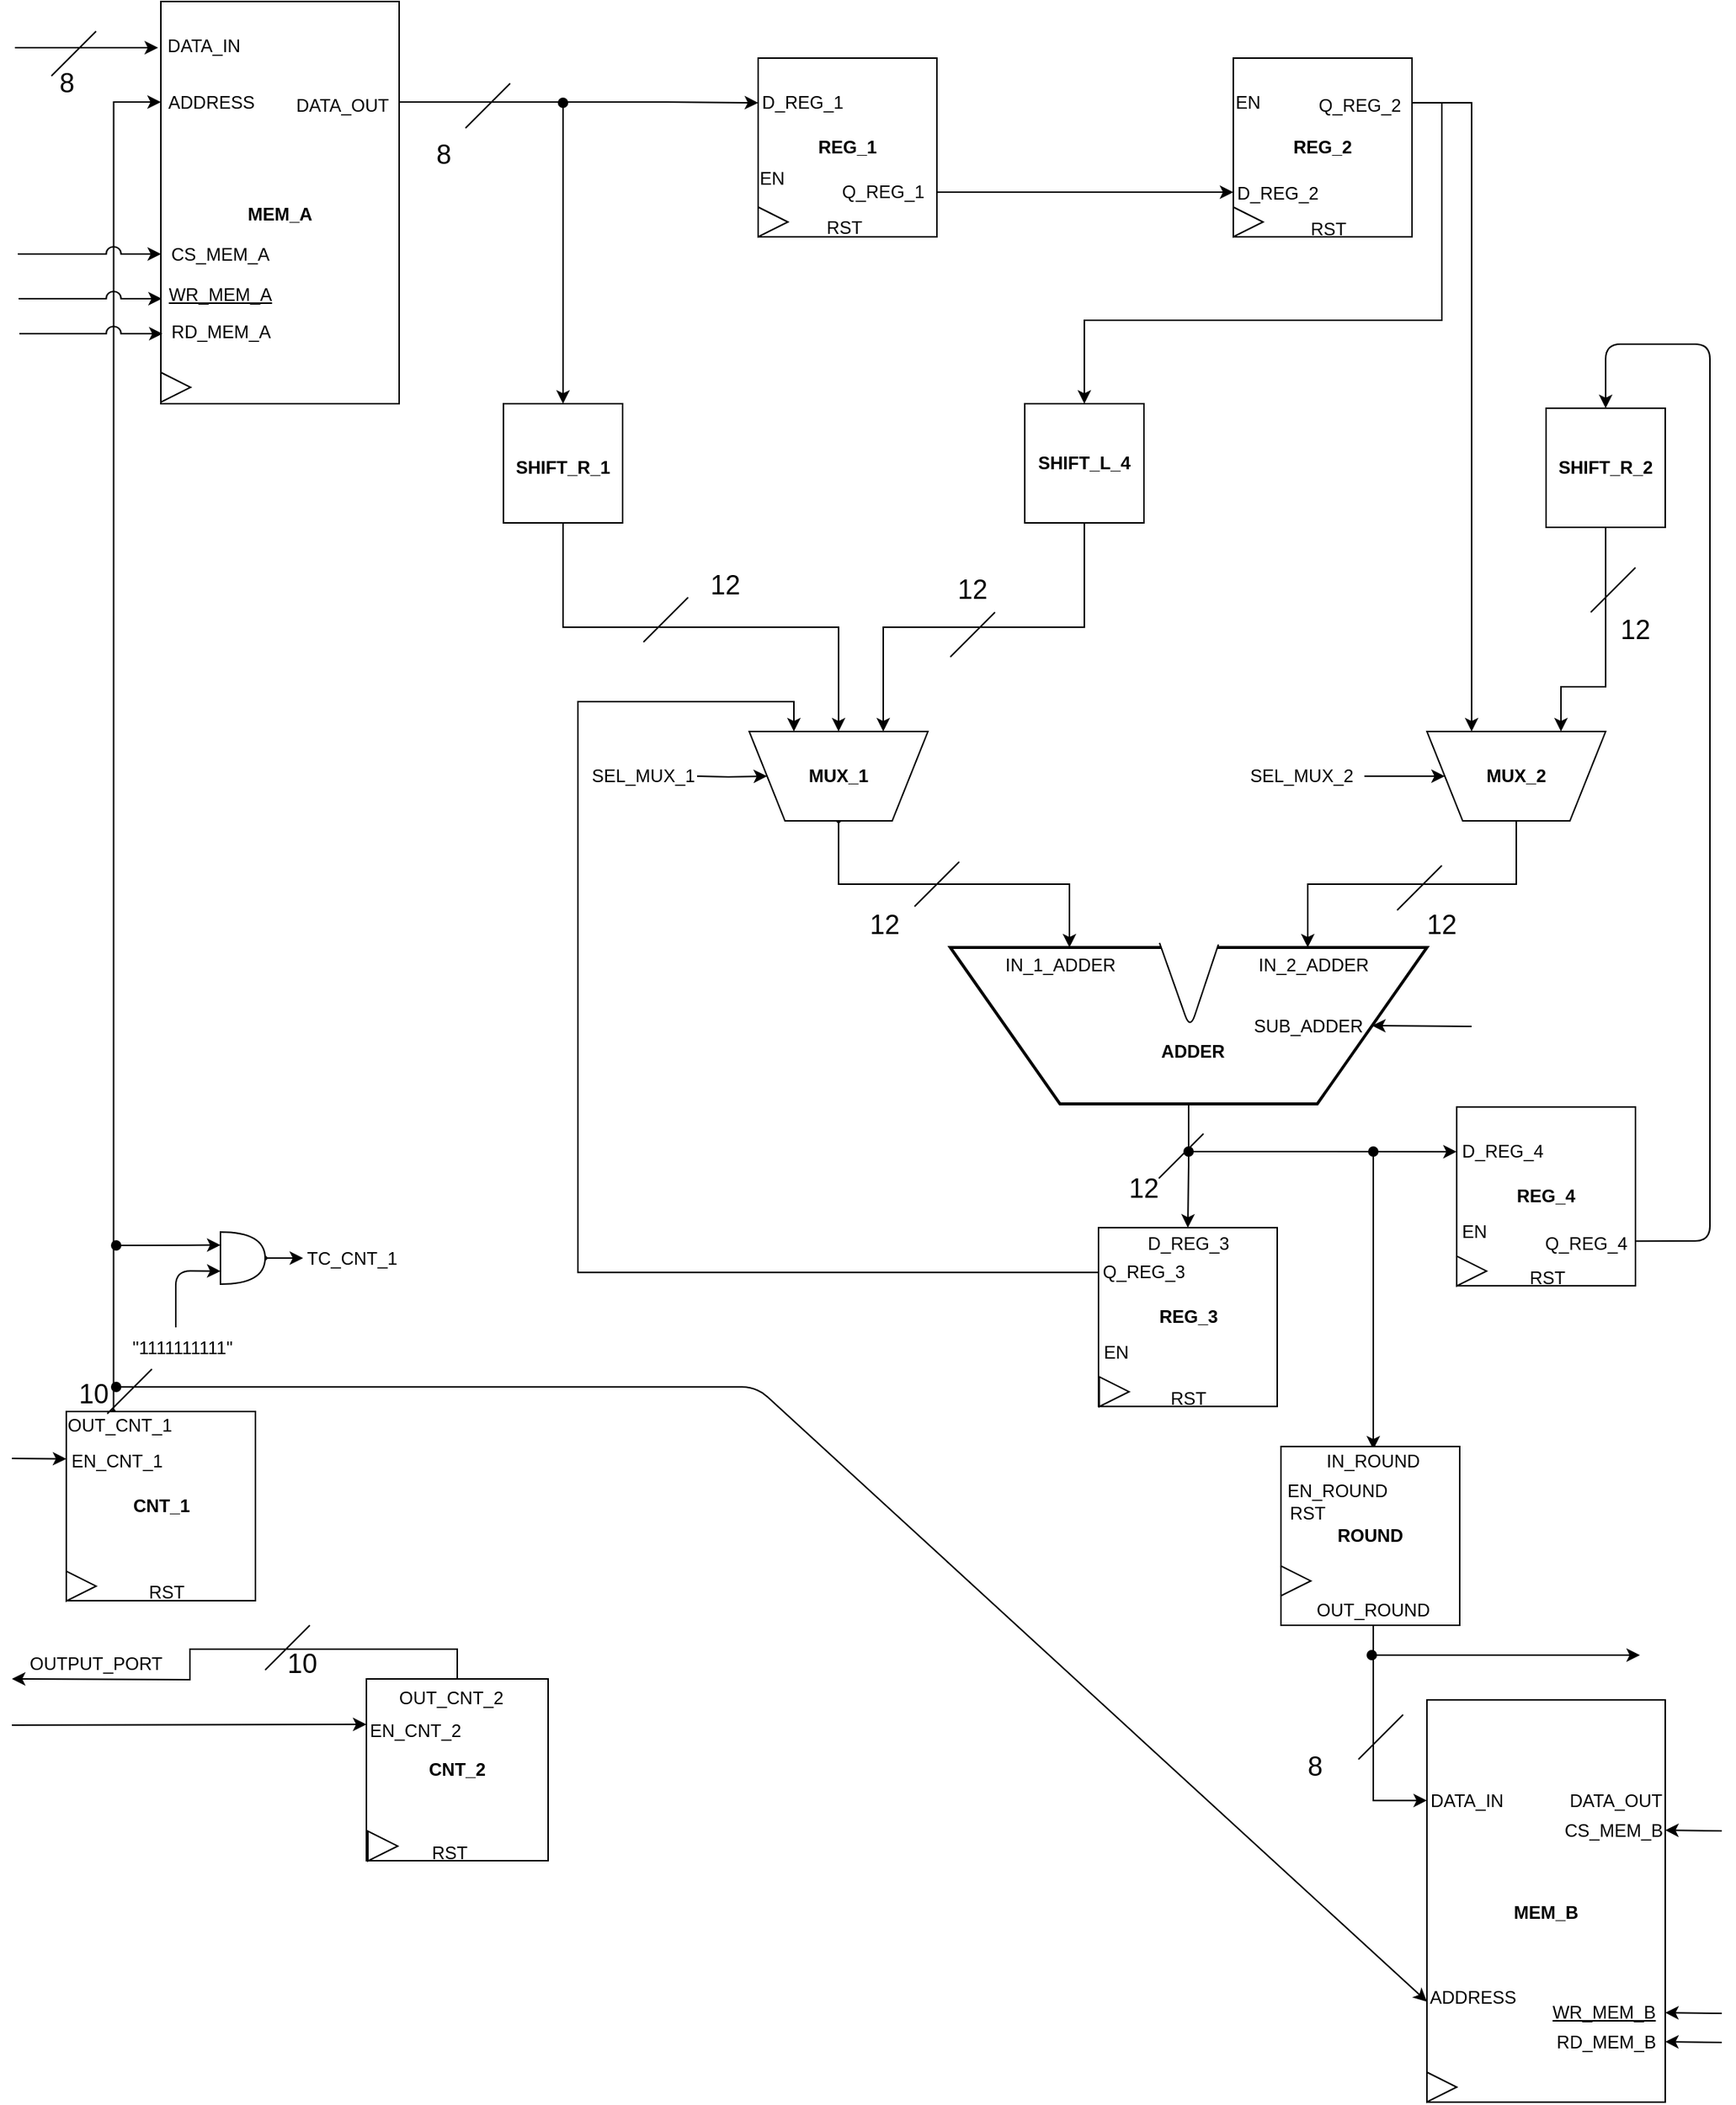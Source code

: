 <mxfile version="10.6.5" type="device"><diagram id="zmofKFTXcaP-koSaaH_2" name="Page-1"><mxGraphModel dx="1400" dy="802" grid="1" gridSize="10" guides="1" tooltips="1" connect="1" arrows="1" fold="1" page="1" pageScale="1" pageWidth="1169" pageHeight="827" math="0" shadow="0"><root><mxCell id="0"/><mxCell id="1" parent="0"/><mxCell id="V-4PgBDNpyKRyXy0ulgB-5" style="edgeStyle=orthogonalEdgeStyle;rounded=0;orthogonalLoop=1;jettySize=auto;html=1;exitX=0.5;exitY=1;exitDx=0;exitDy=0;entryX=0.5;entryY=0;entryDx=0;entryDy=0;" parent="1" source="Cmz5-py3-zcq8YhhBfew-87" target="Cmz5-py3-zcq8YhhBfew-98" edge="1"><mxGeometry relative="1" as="geometry"/></mxCell><mxCell id="Cmz5-py3-zcq8YhhBfew-87" value="" style="verticalLabelPosition=bottom;verticalAlign=top;html=1;strokeWidth=2;shape=trapezoid;perimeter=trapezoidPerimeter;whiteSpace=wrap;size=0.23;arcSize=10;flipV=1;" parent="1" vertex="1"><mxGeometry x="640" y="735" width="320" height="105" as="geometry"/></mxCell><mxCell id="Cmz5-py3-zcq8YhhBfew-36" style="edgeStyle=orthogonalEdgeStyle;rounded=0;orthogonalLoop=1;jettySize=auto;html=1;exitX=1;exitY=0.25;exitDx=0;exitDy=0;entryX=0;entryY=0.25;entryDx=0;entryDy=0;" parent="1" source="Cmz5-py3-zcq8YhhBfew-1" target="Cmz5-py3-zcq8YhhBfew-16" edge="1"><mxGeometry relative="1" as="geometry"><Array as="points"><mxPoint x="450" y="168"/><mxPoint x="450" y="168"/></Array></mxGeometry></mxCell><mxCell id="Cmz5-py3-zcq8YhhBfew-1" value="&lt;b&gt;&lt;br&gt;MEM_A&lt;/b&gt;" style="rounded=0;whiteSpace=wrap;html=1;" parent="1" vertex="1"><mxGeometry x="110" y="100" width="160" height="270" as="geometry"/></mxCell><mxCell id="Cmz5-py3-zcq8YhhBfew-2" value="DATA_IN" style="text;html=1;strokeColor=none;fillColor=none;align=center;verticalAlign=middle;whiteSpace=wrap;rounded=0;" parent="1" vertex="1"><mxGeometry x="119" y="120" width="40" height="20" as="geometry"/></mxCell><mxCell id="Cmz5-py3-zcq8YhhBfew-3" value="ADDRESS" style="text;html=1;strokeColor=none;fillColor=none;align=center;verticalAlign=middle;whiteSpace=wrap;rounded=0;" parent="1" vertex="1"><mxGeometry x="119" y="158" width="50" height="20" as="geometry"/></mxCell><mxCell id="Cmz5-py3-zcq8YhhBfew-4" value="CS_MEM_A" style="text;html=1;strokeColor=none;fillColor=none;align=center;verticalAlign=middle;whiteSpace=wrap;rounded=0;" parent="1" vertex="1"><mxGeometry x="120" y="260" width="60" height="20" as="geometry"/></mxCell><mxCell id="Cmz5-py3-zcq8YhhBfew-5" value="&lt;u&gt;WR_MEM_A&lt;/u&gt;" style="text;html=1;strokeColor=none;fillColor=none;align=center;verticalAlign=middle;whiteSpace=wrap;rounded=0;" parent="1" vertex="1"><mxGeometry x="120" y="287" width="60" height="20" as="geometry"/></mxCell><mxCell id="Cmz5-py3-zcq8YhhBfew-8" value="RD_MEM_A" style="text;html=1;strokeColor=none;fillColor=none;align=center;verticalAlign=middle;whiteSpace=wrap;rounded=0;" parent="1" vertex="1"><mxGeometry x="112.5" y="312" width="75" height="20" as="geometry"/></mxCell><mxCell id="Cmz5-py3-zcq8YhhBfew-12" value="DATA_OUT" style="text;html=1;strokeColor=none;fillColor=none;align=center;verticalAlign=middle;whiteSpace=wrap;rounded=0;" parent="1" vertex="1"><mxGeometry x="212" y="160" width="40" height="20" as="geometry"/></mxCell><mxCell id="Cmz5-py3-zcq8YhhBfew-15" value="" style="triangle;whiteSpace=wrap;html=1;" parent="1" vertex="1"><mxGeometry x="110" y="349" width="20" height="20" as="geometry"/></mxCell><mxCell id="Cmz5-py3-zcq8YhhBfew-40" style="edgeStyle=orthogonalEdgeStyle;rounded=0;orthogonalLoop=1;jettySize=auto;html=1;exitX=1;exitY=0.75;exitDx=0;exitDy=0;entryX=0;entryY=0.75;entryDx=0;entryDy=0;" parent="1" source="Cmz5-py3-zcq8YhhBfew-16" target="Cmz5-py3-zcq8YhhBfew-32" edge="1"><mxGeometry relative="1" as="geometry"/></mxCell><mxCell id="Cmz5-py3-zcq8YhhBfew-16" value="&lt;b&gt;REG_1&lt;/b&gt;" style="whiteSpace=wrap;html=1;aspect=fixed;" parent="1" vertex="1"><mxGeometry x="511" y="138" width="120" height="120" as="geometry"/></mxCell><mxCell id="Cmz5-py3-zcq8YhhBfew-41" style="edgeStyle=orthogonalEdgeStyle;rounded=0;orthogonalLoop=1;jettySize=auto;html=1;exitX=1;exitY=0.25;exitDx=0;exitDy=0;entryX=0.75;entryY=1;entryDx=0;entryDy=0;" parent="1" source="Cmz5-py3-zcq8YhhBfew-32" target="Cmz5-py3-zcq8YhhBfew-65" edge="1"><mxGeometry relative="1" as="geometry"><mxPoint x="1070" y="168" as="targetPoint"/><Array as="points"><mxPoint x="990" y="168"/></Array></mxGeometry></mxCell><mxCell id="kizvfoEchyTI1ItXObb1-2" style="edgeStyle=orthogonalEdgeStyle;rounded=0;orthogonalLoop=1;jettySize=auto;html=1;exitX=1;exitY=0.25;exitDx=0;exitDy=0;" parent="1" source="Cmz5-py3-zcq8YhhBfew-32" target="Cmz5-py3-zcq8YhhBfew-55" edge="1"><mxGeometry relative="1" as="geometry"/></mxCell><mxCell id="Cmz5-py3-zcq8YhhBfew-32" value="&lt;b&gt;REG_2&lt;/b&gt;" style="whiteSpace=wrap;html=1;aspect=fixed;" parent="1" vertex="1"><mxGeometry x="830" y="138" width="120" height="120" as="geometry"/></mxCell><mxCell id="Cmz5-py3-zcq8YhhBfew-33" value="D_REG_1" style="text;html=1;strokeColor=none;fillColor=none;align=center;verticalAlign=middle;whiteSpace=wrap;rounded=0;" parent="1" vertex="1"><mxGeometry x="521" y="158" width="40" height="20" as="geometry"/></mxCell><mxCell id="Cmz5-py3-zcq8YhhBfew-37" value="Q_REG_1" style="text;html=1;strokeColor=none;fillColor=none;align=center;verticalAlign=middle;whiteSpace=wrap;rounded=0;" parent="1" vertex="1"><mxGeometry x="575" y="218" width="40" height="20" as="geometry"/></mxCell><mxCell id="Cmz5-py3-zcq8YhhBfew-43" value="D_REG_2" style="text;html=1;strokeColor=none;fillColor=none;align=center;verticalAlign=middle;whiteSpace=wrap;rounded=0;" parent="1" vertex="1"><mxGeometry x="840" y="219" width="40" height="20" as="geometry"/></mxCell><mxCell id="Cmz5-py3-zcq8YhhBfew-44" value="Q_REG_2" style="text;html=1;strokeColor=none;fillColor=none;align=center;verticalAlign=middle;whiteSpace=wrap;rounded=0;" parent="1" vertex="1"><mxGeometry x="895" y="160" width="40" height="20" as="geometry"/></mxCell><mxCell id="Cmz5-py3-zcq8YhhBfew-48" value="" style="triangle;whiteSpace=wrap;html=1;" parent="1" vertex="1"><mxGeometry x="511" y="238" width="20" height="20" as="geometry"/></mxCell><mxCell id="Cmz5-py3-zcq8YhhBfew-49" value="" style="triangle;whiteSpace=wrap;html=1;" parent="1" vertex="1"><mxGeometry x="830" y="238" width="20" height="20" as="geometry"/></mxCell><mxCell id="Cmz5-py3-zcq8YhhBfew-50" value="" style="endArrow=classic;html=1;entryX=0.5;entryY=0;entryDx=0;entryDy=0;startArrow=circle;startFill=1;startSize=2;" parent="1" target="Cmz5-py3-zcq8YhhBfew-54" edge="1"><mxGeometry width="50" height="50" relative="1" as="geometry"><mxPoint x="380" y="164" as="sourcePoint"/><mxPoint x="380" y="364" as="targetPoint"/></mxGeometry></mxCell><mxCell id="Cmz5-py3-zcq8YhhBfew-59" style="edgeStyle=orthogonalEdgeStyle;rounded=0;orthogonalLoop=1;jettySize=auto;html=1;exitX=0.5;exitY=1;exitDx=0;exitDy=0;entryX=0.5;entryY=1;entryDx=0;entryDy=0;" parent="1" source="Cmz5-py3-zcq8YhhBfew-54" target="Cmz5-py3-zcq8YhhBfew-58" edge="1"><mxGeometry relative="1" as="geometry"/></mxCell><mxCell id="Cmz5-py3-zcq8YhhBfew-54" value="" style="whiteSpace=wrap;html=1;aspect=fixed;" parent="1" vertex="1"><mxGeometry x="340" y="370" width="80" height="80" as="geometry"/></mxCell><mxCell id="Cmz5-py3-zcq8YhhBfew-60" style="edgeStyle=orthogonalEdgeStyle;rounded=0;orthogonalLoop=1;jettySize=auto;html=1;exitX=0.5;exitY=1;exitDx=0;exitDy=0;entryX=0.25;entryY=1;entryDx=0;entryDy=0;" parent="1" source="Cmz5-py3-zcq8YhhBfew-55" target="Cmz5-py3-zcq8YhhBfew-58" edge="1"><mxGeometry relative="1" as="geometry"/></mxCell><mxCell id="Cmz5-py3-zcq8YhhBfew-55" value="" style="whiteSpace=wrap;html=1;aspect=fixed;" parent="1" vertex="1"><mxGeometry x="690" y="370" width="80" height="80" as="geometry"/></mxCell><mxCell id="Cmz5-py3-zcq8YhhBfew-56" value="&lt;b&gt;SHIFT_R_1&lt;/b&gt;" style="text;html=1;strokeColor=none;fillColor=none;align=center;verticalAlign=middle;whiteSpace=wrap;rounded=0;" parent="1" vertex="1"><mxGeometry x="360" y="403" width="40" height="20" as="geometry"/></mxCell><mxCell id="Cmz5-py3-zcq8YhhBfew-57" value="&lt;b&gt;SHIFT_L_4&lt;/b&gt;" style="text;html=1;strokeColor=none;fillColor=none;align=center;verticalAlign=middle;whiteSpace=wrap;rounded=0;" parent="1" vertex="1"><mxGeometry x="710" y="400" width="40" height="20" as="geometry"/></mxCell><mxCell id="Cmz5-py3-zcq8YhhBfew-138" style="edgeStyle=orthogonalEdgeStyle;rounded=0;jumpStyle=arc;jumpSize=11;orthogonalLoop=1;jettySize=auto;html=1;exitX=0.5;exitY=0;exitDx=0;exitDy=0;entryX=0.25;entryY=0;entryDx=0;entryDy=0;startArrow=oval;startFill=1;startSize=2;endSize=6;" parent="1" source="Cmz5-py3-zcq8YhhBfew-58" target="Cmz5-py3-zcq8YhhBfew-87" edge="1"><mxGeometry relative="1" as="geometry"/></mxCell><mxCell id="Cmz5-py3-zcq8YhhBfew-58" value="" style="shape=trapezoid;perimeter=trapezoidPerimeter;whiteSpace=wrap;html=1;rotation=180;" parent="1" vertex="1"><mxGeometry x="505" y="590" width="120" height="60" as="geometry"/></mxCell><mxCell id="Cmz5-py3-zcq8YhhBfew-61" value="&lt;b&gt;MUX_1&lt;/b&gt;" style="text;html=1;strokeColor=none;fillColor=none;align=center;verticalAlign=middle;whiteSpace=wrap;rounded=0;" parent="1" vertex="1"><mxGeometry x="545" y="610" width="40" height="20" as="geometry"/></mxCell><mxCell id="Cmz5-py3-zcq8YhhBfew-64" value="" style="edgeStyle=orthogonalEdgeStyle;rounded=0;orthogonalLoop=1;jettySize=auto;html=1;" parent="1" target="Cmz5-py3-zcq8YhhBfew-58" edge="1"><mxGeometry relative="1" as="geometry"><mxPoint x="470" y="620" as="sourcePoint"/></mxGeometry></mxCell><mxCell id="Cmz5-py3-zcq8YhhBfew-63" value="SEL_MUX_1" style="text;html=1;strokeColor=none;fillColor=none;align=center;verticalAlign=middle;whiteSpace=wrap;rounded=0;" parent="1" vertex="1"><mxGeometry x="404" y="610" width="60" height="20" as="geometry"/></mxCell><mxCell id="Cmz5-py3-zcq8YhhBfew-93" style="edgeStyle=orthogonalEdgeStyle;rounded=0;orthogonalLoop=1;jettySize=auto;html=1;exitX=0.5;exitY=0;exitDx=0;exitDy=0;entryX=0.75;entryY=0;entryDx=0;entryDy=0;" parent="1" source="Cmz5-py3-zcq8YhhBfew-65" target="Cmz5-py3-zcq8YhhBfew-87" edge="1"><mxGeometry relative="1" as="geometry"/></mxCell><mxCell id="Cmz5-py3-zcq8YhhBfew-65" value="" style="shape=trapezoid;perimeter=trapezoidPerimeter;whiteSpace=wrap;html=1;rotation=180;" parent="1" vertex="1"><mxGeometry x="960" y="590" width="120" height="60" as="geometry"/></mxCell><mxCell id="Cmz5-py3-zcq8YhhBfew-66" value="&lt;b&gt;MUX_2&lt;/b&gt;" style="text;html=1;strokeColor=none;fillColor=none;align=center;verticalAlign=middle;whiteSpace=wrap;rounded=0;" parent="1" vertex="1"><mxGeometry x="1000" y="610" width="40" height="20" as="geometry"/></mxCell><mxCell id="Cmz5-py3-zcq8YhhBfew-69" style="edgeStyle=orthogonalEdgeStyle;rounded=0;orthogonalLoop=1;jettySize=auto;html=1;exitX=0.5;exitY=1;exitDx=0;exitDy=0;entryX=0.25;entryY=1;entryDx=0;entryDy=0;" parent="1" source="Cmz5-py3-zcq8YhhBfew-68" target="Cmz5-py3-zcq8YhhBfew-65" edge="1"><mxGeometry relative="1" as="geometry"><Array as="points"><mxPoint x="1080" y="560"/><mxPoint x="1050" y="560"/></Array></mxGeometry></mxCell><mxCell id="Cmz5-py3-zcq8YhhBfew-68" value="&lt;b&gt;SHIFT_R_2&lt;/b&gt;" style="whiteSpace=wrap;html=1;aspect=fixed;" parent="1" vertex="1"><mxGeometry x="1040" y="373" width="80" height="80" as="geometry"/></mxCell><mxCell id="Cmz5-py3-zcq8YhhBfew-76" style="edgeStyle=orthogonalEdgeStyle;rounded=0;orthogonalLoop=1;jettySize=auto;html=1;entryX=1;entryY=0.5;entryDx=0;entryDy=0;" parent="1" target="Cmz5-py3-zcq8YhhBfew-65" edge="1"><mxGeometry relative="1" as="geometry"><Array as="points"><mxPoint x="918" y="620"/></Array><mxPoint x="918" y="620" as="sourcePoint"/></mxGeometry></mxCell><mxCell id="Cmz5-py3-zcq8YhhBfew-70" value="SEL_MUX_2" style="text;html=1;strokeColor=none;fillColor=none;align=center;verticalAlign=middle;whiteSpace=wrap;rounded=0;" parent="1" vertex="1"><mxGeometry x="844" y="610" width="64" height="20" as="geometry"/></mxCell><mxCell id="Cmz5-py3-zcq8YhhBfew-78" value="&lt;b&gt;ADDER&lt;/b&gt;" style="text;html=1;strokeColor=none;fillColor=none;align=center;verticalAlign=middle;whiteSpace=wrap;rounded=0;" parent="1" vertex="1"><mxGeometry x="783" y="795" width="40" height="20" as="geometry"/></mxCell><mxCell id="Cmz5-py3-zcq8YhhBfew-83" value="" style="triangle;whiteSpace=wrap;html=1;rotation=90;strokeColor=none;" parent="1" vertex="1"><mxGeometry x="778" y="735" width="45" height="40" as="geometry"/></mxCell><mxCell id="Cmz5-py3-zcq8YhhBfew-89" value="" style="endArrow=none;html=1;exitX=0.439;exitY=1.029;exitDx=0;exitDy=0;exitPerimeter=0;" parent="1" source="Cmz5-py3-zcq8YhhBfew-87" edge="1"><mxGeometry width="50" height="50" relative="1" as="geometry"><mxPoint x="775" y="795" as="sourcePoint"/><mxPoint x="820" y="733" as="targetPoint"/><Array as="points"><mxPoint x="801" y="790"/></Array></mxGeometry></mxCell><mxCell id="Cmz5-py3-zcq8YhhBfew-104" style="edgeStyle=orthogonalEdgeStyle;rounded=0;orthogonalLoop=1;jettySize=auto;html=1;exitX=0;exitY=0.25;exitDx=0;exitDy=0;entryX=0.75;entryY=1;entryDx=0;entryDy=0;" parent="1" source="Cmz5-py3-zcq8YhhBfew-98" target="Cmz5-py3-zcq8YhhBfew-58" edge="1"><mxGeometry relative="1" as="geometry"><mxPoint x="380" y="570" as="targetPoint"/><Array as="points"><mxPoint x="390" y="953"/><mxPoint x="390" y="570"/><mxPoint x="535" y="570"/></Array></mxGeometry></mxCell><mxCell id="Cmz5-py3-zcq8YhhBfew-98" value="&lt;b&gt;REG_3&lt;/b&gt;" style="whiteSpace=wrap;html=1;aspect=fixed;" parent="1" vertex="1"><mxGeometry x="739.5" y="923.1" width="120" height="120" as="geometry"/></mxCell><mxCell id="Cmz5-py3-zcq8YhhBfew-102" value="D_REG_3" style="text;html=1;strokeColor=none;fillColor=none;align=center;verticalAlign=middle;whiteSpace=wrap;rounded=0;" parent="1" vertex="1"><mxGeometry x="780" y="924" width="40" height="20" as="geometry"/></mxCell><mxCell id="Cmz5-py3-zcq8YhhBfew-103" value="Q_REG_3" style="text;html=1;strokeColor=none;fillColor=none;align=center;verticalAlign=middle;whiteSpace=wrap;rounded=0;" parent="1" vertex="1"><mxGeometry x="750" y="943" width="40" height="20" as="geometry"/></mxCell><mxCell id="Cmz5-py3-zcq8YhhBfew-105" value="" style="endArrow=classic;html=1;entryX=0.5;entryY=0;entryDx=0;entryDy=0;exitX=1;exitY=0.75;exitDx=0;exitDy=0;" parent="1" source="Cmz5-py3-zcq8YhhBfew-106" target="Cmz5-py3-zcq8YhhBfew-68" edge="1"><mxGeometry width="50" height="50" relative="1" as="geometry"><mxPoint x="1110" y="910" as="sourcePoint"/><mxPoint x="1160" y="880" as="targetPoint"/><Array as="points"><mxPoint x="1150" y="932"/><mxPoint x="1150" y="902"/><mxPoint x="1150" y="880"/><mxPoint x="1150" y="360"/><mxPoint x="1150" y="330"/><mxPoint x="1110" y="330"/><mxPoint x="1080" y="330"/><mxPoint x="1080" y="360"/></Array></mxGeometry></mxCell><mxCell id="Cmz5-py3-zcq8YhhBfew-106" value="&lt;b&gt;REG_4&lt;/b&gt;" style="whiteSpace=wrap;html=1;aspect=fixed;" parent="1" vertex="1"><mxGeometry x="980" y="842.1" width="120" height="120" as="geometry"/></mxCell><mxCell id="Cmz5-py3-zcq8YhhBfew-108" value="" style="endArrow=classic;html=1;entryX=0;entryY=0.25;entryDx=0;entryDy=0;startArrow=oval;startFill=1;" parent="1" target="Cmz5-py3-zcq8YhhBfew-106" edge="1"><mxGeometry width="50" height="50" relative="1" as="geometry"><mxPoint x="800" y="872" as="sourcePoint"/><mxPoint x="943" y="860" as="targetPoint"/></mxGeometry></mxCell><mxCell id="Cmz5-py3-zcq8YhhBfew-110" value="D_REG_4" style="text;html=1;strokeColor=none;fillColor=none;align=center;verticalAlign=middle;whiteSpace=wrap;rounded=0;" parent="1" vertex="1"><mxGeometry x="991" y="862" width="40" height="20" as="geometry"/></mxCell><mxCell id="Cmz5-py3-zcq8YhhBfew-112" value="Q_REG_4" style="text;html=1;strokeColor=none;fillColor=none;align=center;verticalAlign=middle;whiteSpace=wrap;rounded=0;" parent="1" vertex="1"><mxGeometry x="1047" y="924" width="40" height="20" as="geometry"/></mxCell><mxCell id="Cmz5-py3-zcq8YhhBfew-115" value="" style="triangle;whiteSpace=wrap;html=1;" parent="1" vertex="1"><mxGeometry x="740" y="1023.2" width="20" height="20" as="geometry"/></mxCell><mxCell id="Cmz5-py3-zcq8YhhBfew-116" value="" style="triangle;whiteSpace=wrap;html=1;" parent="1" vertex="1"><mxGeometry x="980" y="942.2" width="20" height="20" as="geometry"/></mxCell><mxCell id="Cmz5-py3-zcq8YhhBfew-117" value="" style="endArrow=classic;html=1;entryX=0.5;entryY=0;entryDx=0;entryDy=0;startArrow=oval;startFill=1;endSize=6;startSize=6;" parent="1" edge="1"><mxGeometry width="50" height="50" relative="1" as="geometry"><mxPoint x="924" y="872" as="sourcePoint"/><mxPoint x="924" y="1072" as="targetPoint"/></mxGeometry></mxCell><mxCell id="Cmz5-py3-zcq8YhhBfew-118" value="&lt;b&gt;ROUND&lt;/b&gt;" style="whiteSpace=wrap;html=1;aspect=fixed;" parent="1" vertex="1"><mxGeometry x="862" y="1070" width="120" height="120" as="geometry"/></mxCell><mxCell id="Cmz5-py3-zcq8YhhBfew-119" value="IN_ROUND" style="text;html=1;strokeColor=none;fillColor=none;align=center;verticalAlign=middle;whiteSpace=wrap;rounded=0;" parent="1" vertex="1"><mxGeometry x="904" y="1070" width="40" height="20" as="geometry"/></mxCell><mxCell id="Cmz5-py3-zcq8YhhBfew-121" style="edgeStyle=orthogonalEdgeStyle;rounded=0;orthogonalLoop=1;jettySize=auto;html=1;exitX=0.5;exitY=1;exitDx=0;exitDy=0;entryX=0;entryY=0.25;entryDx=0;entryDy=0;jumpStyle=arc;jumpSize=11;" parent="1" source="Cmz5-py3-zcq8YhhBfew-120" target="Cmz5-py3-zcq8YhhBfew-125" edge="1"><mxGeometry relative="1" as="geometry"><mxPoint x="922" y="1280" as="targetPoint"/></mxGeometry></mxCell><mxCell id="Cmz5-py3-zcq8YhhBfew-120" value="OUT_ROUND" style="text;html=1;strokeColor=none;fillColor=none;align=center;verticalAlign=middle;whiteSpace=wrap;rounded=0;" parent="1" vertex="1"><mxGeometry x="884" y="1170" width="80" height="20" as="geometry"/></mxCell><mxCell id="Cmz5-py3-zcq8YhhBfew-122" value="" style="triangle;whiteSpace=wrap;html=1;" parent="1" vertex="1"><mxGeometry x="862" y="1150.2" width="20" height="20" as="geometry"/></mxCell><mxCell id="Cmz5-py3-zcq8YhhBfew-123" value="EN_ROUND" style="text;html=1;strokeColor=none;fillColor=none;align=center;verticalAlign=middle;whiteSpace=wrap;rounded=0;" parent="1" vertex="1"><mxGeometry x="880" y="1090" width="40" height="20" as="geometry"/></mxCell><mxCell id="Cmz5-py3-zcq8YhhBfew-125" value="&lt;b&gt;&lt;br&gt;MEM_B&lt;/b&gt;" style="rounded=0;whiteSpace=wrap;html=1;" parent="1" vertex="1"><mxGeometry x="960" y="1240.1" width="160" height="270" as="geometry"/></mxCell><mxCell id="Cmz5-py3-zcq8YhhBfew-126" value="DATA_IN" style="text;html=1;strokeColor=none;fillColor=none;align=center;verticalAlign=middle;whiteSpace=wrap;rounded=0;" parent="1" vertex="1"><mxGeometry x="967" y="1298" width="40" height="20" as="geometry"/></mxCell><mxCell id="Cmz5-py3-zcq8YhhBfew-127" value="" style="triangle;whiteSpace=wrap;html=1;" parent="1" vertex="1"><mxGeometry x="960" y="1490" width="20" height="20" as="geometry"/></mxCell><mxCell id="Cmz5-py3-zcq8YhhBfew-131" value="RD_MEM_B" style="text;html=1;strokeColor=none;fillColor=none;align=center;verticalAlign=middle;whiteSpace=wrap;rounded=0;" parent="1" vertex="1"><mxGeometry x="1042.7" y="1460" width="75" height="20" as="geometry"/></mxCell><mxCell id="Cmz5-py3-zcq8YhhBfew-132" value="CS_MEM_B" style="text;html=1;strokeColor=none;fillColor=none;align=center;verticalAlign=middle;whiteSpace=wrap;rounded=0;" parent="1" vertex="1"><mxGeometry x="1052.5" y="1318" width="65" height="20" as="geometry"/></mxCell><mxCell id="Cmz5-py3-zcq8YhhBfew-133" value="&lt;u&gt;WR_MEM_B&lt;/u&gt;" style="text;html=1;strokeColor=none;fillColor=none;align=center;verticalAlign=middle;whiteSpace=wrap;rounded=0;" parent="1" vertex="1"><mxGeometry x="1044" y="1440" width="70" height="20" as="geometry"/></mxCell><mxCell id="Cmz5-py3-zcq8YhhBfew-134" value="ADDRESS" style="text;html=1;strokeColor=none;fillColor=none;align=center;verticalAlign=middle;whiteSpace=wrap;rounded=0;" parent="1" vertex="1"><mxGeometry x="965" y="1430" width="52" height="20" as="geometry"/></mxCell><mxCell id="Cmz5-py3-zcq8YhhBfew-135" value="DATA_OUT" style="text;html=1;strokeColor=none;fillColor=none;align=center;verticalAlign=middle;whiteSpace=wrap;rounded=0;" parent="1" vertex="1"><mxGeometry x="1067" y="1298" width="40" height="20" as="geometry"/></mxCell><mxCell id="Cmz5-py3-zcq8YhhBfew-136" value="SUB_ADDER" style="text;html=1;strokeColor=none;fillColor=none;align=center;verticalAlign=middle;whiteSpace=wrap;rounded=0;" parent="1" vertex="1"><mxGeometry x="842.5" y="778" width="75" height="20" as="geometry"/></mxCell><mxCell id="Cmz5-py3-zcq8YhhBfew-139" value="EN" style="text;html=1;strokeColor=none;fillColor=none;align=center;verticalAlign=middle;whiteSpace=wrap;rounded=0;" parent="1" vertex="1"><mxGeometry x="740" y="996.5" width="23" height="20" as="geometry"/></mxCell><mxCell id="Cmz5-py3-zcq8YhhBfew-140" value="EN" style="text;html=1;strokeColor=none;fillColor=none;align=center;verticalAlign=middle;whiteSpace=wrap;rounded=0;" parent="1" vertex="1"><mxGeometry x="980" y="916" width="24" height="20" as="geometry"/></mxCell><mxCell id="Cmz5-py3-zcq8YhhBfew-141" value="EN" style="text;html=1;strokeColor=none;fillColor=none;align=center;verticalAlign=middle;whiteSpace=wrap;rounded=0;" parent="1" vertex="1"><mxGeometry x="830" y="158" width="20" height="20" as="geometry"/></mxCell><mxCell id="Cmz5-py3-zcq8YhhBfew-142" value="EN" style="text;html=1;strokeColor=none;fillColor=none;align=center;verticalAlign=middle;whiteSpace=wrap;rounded=0;" parent="1" vertex="1"><mxGeometry x="511" y="209" width="19" height="20" as="geometry"/></mxCell><mxCell id="Cmz5-py3-zcq8YhhBfew-143" value="" style="endArrow=classic;html=1;startArrow=oval;startFill=1;" parent="1" edge="1"><mxGeometry width="50" height="50" relative="1" as="geometry"><mxPoint x="923" y="1210" as="sourcePoint"/><mxPoint x="1103" y="1210" as="targetPoint"/></mxGeometry></mxCell><mxCell id="Cmz5-py3-zcq8YhhBfew-150" style="edgeStyle=orthogonalEdgeStyle;rounded=0;jumpStyle=arc;jumpSize=11;orthogonalLoop=1;jettySize=auto;html=1;exitX=0.25;exitY=0;exitDx=0;exitDy=0;entryX=0;entryY=0.25;entryDx=0;entryDy=0;startArrow=oval;startFill=1;startSize=2;endSize=6;" parent="1" source="Cmz5-py3-zcq8YhhBfew-145" target="Cmz5-py3-zcq8YhhBfew-1" edge="1"><mxGeometry relative="1" as="geometry"/></mxCell><mxCell id="Cmz5-py3-zcq8YhhBfew-145" value="&lt;b&gt;CNT_1&lt;/b&gt;" style="whiteSpace=wrap;html=1;aspect=fixed;" parent="1" vertex="1"><mxGeometry x="46.5" y="1046.5" width="127" height="127" as="geometry"/></mxCell><mxCell id="Cmz5-py3-zcq8YhhBfew-172" style="edgeStyle=orthogonalEdgeStyle;rounded=0;jumpStyle=arc;jumpSize=11;orthogonalLoop=1;jettySize=auto;html=1;exitX=0.5;exitY=0;exitDx=0;exitDy=0;startArrow=none;startFill=0;" parent="1" source="Cmz5-py3-zcq8YhhBfew-146" edge="1"><mxGeometry relative="1" as="geometry"><mxPoint x="10" y="1226" as="targetPoint"/></mxGeometry></mxCell><mxCell id="Cmz5-py3-zcq8YhhBfew-146" value="&lt;b&gt;CNT_2&lt;/b&gt;" style="whiteSpace=wrap;html=1;aspect=fixed;" parent="1" vertex="1"><mxGeometry x="248" y="1226" width="122" height="122" as="geometry"/></mxCell><mxCell id="Cmz5-py3-zcq8YhhBfew-147" value="" style="triangle;whiteSpace=wrap;html=1;" parent="1" vertex="1"><mxGeometry x="46.5" y="1153.7" width="20" height="20" as="geometry"/></mxCell><mxCell id="Cmz5-py3-zcq8YhhBfew-165" value="" style="triangle;whiteSpace=wrap;html=1;" parent="1" vertex="1"><mxGeometry x="249" y="1328.2" width="20" height="20" as="geometry"/></mxCell><mxCell id="Cmz5-py3-zcq8YhhBfew-167" value="EN_CNT_2" style="text;html=1;strokeColor=none;fillColor=none;align=center;verticalAlign=middle;whiteSpace=wrap;rounded=0;" parent="1" vertex="1"><mxGeometry x="252" y="1247" width="58" height="28" as="geometry"/></mxCell><mxCell id="Cmz5-py3-zcq8YhhBfew-168" value="EN_CNT_1" style="text;html=1;resizable=0;points=[];autosize=1;align=left;verticalAlign=top;spacingTop=-4;" parent="1" vertex="1"><mxGeometry x="47.5" y="1070" width="80" height="10" as="geometry"/></mxCell><mxCell id="Cmz5-py3-zcq8YhhBfew-169" value="OUT_CNT_1" style="text;html=1;strokeColor=none;fillColor=none;align=center;verticalAlign=middle;whiteSpace=wrap;rounded=0;" parent="1" vertex="1"><mxGeometry x="48" y="1046" width="69" height="20" as="geometry"/></mxCell><mxCell id="Cmz5-py3-zcq8YhhBfew-170" value="OUT_CNT_2" style="text;html=1;strokeColor=none;fillColor=none;align=center;verticalAlign=middle;whiteSpace=wrap;rounded=0;" parent="1" vertex="1"><mxGeometry x="284.5" y="1229" width="40" height="20" as="geometry"/></mxCell><mxCell id="Cmz5-py3-zcq8YhhBfew-173" value="RST" style="text;html=1;resizable=0;points=[];autosize=1;align=left;verticalAlign=top;spacingTop=-4;" parent="1" vertex="1"><mxGeometry x="555" y="242" width="40" height="10" as="geometry"/></mxCell><mxCell id="Cmz5-py3-zcq8YhhBfew-175" value="RST" style="text;html=1;resizable=0;points=[];autosize=1;align=left;verticalAlign=top;spacingTop=-4;" parent="1" vertex="1"><mxGeometry x="786" y="1028.092" width="40" height="10" as="geometry"/></mxCell><mxCell id="Cmz5-py3-zcq8YhhBfew-176" value="RST" style="text;html=1;resizable=0;points=[];autosize=1;align=left;verticalAlign=top;spacingTop=-4;" parent="1" vertex="1"><mxGeometry x="1027" y="947.091" width="40" height="10" as="geometry"/></mxCell><mxCell id="Cmz5-py3-zcq8YhhBfew-178" value="RST" style="text;html=1;resizable=0;points=[];autosize=1;align=left;verticalAlign=top;spacingTop=-4;" parent="1" vertex="1"><mxGeometry x="880" y="243" width="40" height="10" as="geometry"/></mxCell><mxCell id="Cmz5-py3-zcq8YhhBfew-179" value="RST" style="text;html=1;resizable=0;points=[];autosize=1;align=left;verticalAlign=top;spacingTop=-4;" parent="1" vertex="1"><mxGeometry x="99.5" y="1158.092" width="40" height="10" as="geometry"/></mxCell><mxCell id="Cmz5-py3-zcq8YhhBfew-180" value="RST" style="text;html=1;resizable=0;points=[];autosize=1;align=left;verticalAlign=top;spacingTop=-4;" parent="1" vertex="1"><mxGeometry x="289.5" y="1333.092" width="40" height="10" as="geometry"/></mxCell><mxCell id="Cmz5-py3-zcq8YhhBfew-181" value="RST" style="text;html=1;resizable=0;points=[];autosize=1;align=left;verticalAlign=top;spacingTop=-4;" parent="1" vertex="1"><mxGeometry x="866" y="1105.092" width="40" height="10" as="geometry"/></mxCell><mxCell id="Cmz5-py3-zcq8YhhBfew-187" value="" style="endArrow=classic;html=1;entryX=-0.025;entryY=0.116;entryDx=0;entryDy=0;entryPerimeter=0;" parent="1" edge="1"><mxGeometry width="50" height="50" relative="1" as="geometry"><mxPoint x="12" y="131" as="sourcePoint"/><mxPoint x="108.118" y="131.059" as="targetPoint"/></mxGeometry></mxCell><mxCell id="Cmz5-py3-zcq8YhhBfew-188" value="" style="endArrow=classic;html=1;entryX=-0.025;entryY=0.116;entryDx=0;entryDy=0;entryPerimeter=0;jumpStyle=arc;jumpSize=10;" parent="1" edge="1"><mxGeometry width="50" height="50" relative="1" as="geometry"><mxPoint x="14" y="269.5" as="sourcePoint"/><mxPoint x="110.118" y="269.559" as="targetPoint"/></mxGeometry></mxCell><mxCell id="Cmz5-py3-zcq8YhhBfew-189" value="" style="endArrow=classic;html=1;entryX=-0.025;entryY=0.116;entryDx=0;entryDy=0;entryPerimeter=0;jumpStyle=arc;jumpSize=10;" parent="1" edge="1"><mxGeometry width="50" height="50" relative="1" as="geometry"><mxPoint x="14.5" y="299.5" as="sourcePoint"/><mxPoint x="110.618" y="299.559" as="targetPoint"/></mxGeometry></mxCell><mxCell id="Cmz5-py3-zcq8YhhBfew-190" value="" style="endArrow=classic;html=1;entryX=-0.025;entryY=0.116;entryDx=0;entryDy=0;entryPerimeter=0;jumpStyle=arc;jumpSize=10;" parent="1" edge="1"><mxGeometry width="50" height="50" relative="1" as="geometry"><mxPoint x="15" y="323.0" as="sourcePoint"/><mxPoint x="111.118" y="323.059" as="targetPoint"/></mxGeometry></mxCell><mxCell id="V-4PgBDNpyKRyXy0ulgB-9" value="IN_1_ADDER" style="text;html=1;resizable=0;points=[];autosize=1;align=left;verticalAlign=top;spacingTop=-4;" parent="1" vertex="1"><mxGeometry x="674.5" y="737" width="90" height="20" as="geometry"/></mxCell><mxCell id="V-4PgBDNpyKRyXy0ulgB-10" value="IN_2_ADDER" style="text;html=1;resizable=0;points=[];autosize=1;align=left;verticalAlign=top;spacingTop=-4;" parent="1" vertex="1"><mxGeometry x="845" y="737" width="90" height="20" as="geometry"/></mxCell><mxCell id="V-4PgBDNpyKRyXy0ulgB-11" value="" style="endArrow=classic;html=1;entryX=1;entryY=0.5;entryDx=0;entryDy=0;" parent="1" target="Cmz5-py3-zcq8YhhBfew-87" edge="1"><mxGeometry width="50" height="50" relative="1" as="geometry"><mxPoint x="990" y="788" as="sourcePoint"/><mxPoint x="939" y="765" as="targetPoint"/><Array as="points"/></mxGeometry></mxCell><mxCell id="V-4PgBDNpyKRyXy0ulgB-14" style="edgeStyle=orthogonalEdgeStyle;rounded=0;jumpStyle=arc;jumpSize=11;orthogonalLoop=1;jettySize=auto;html=1;exitX=1;exitY=0.5;exitDx=0;exitDy=0;exitPerimeter=0;startArrow=oval;startFill=1;startSize=2;endSize=6;" parent="1" source="V-4PgBDNpyKRyXy0ulgB-15" edge="1"><mxGeometry relative="1" as="geometry"><mxPoint x="205.5" y="944" as="targetPoint"/></mxGeometry></mxCell><mxCell id="V-4PgBDNpyKRyXy0ulgB-15" value="" style="shape=or;whiteSpace=wrap;html=1;" parent="1" vertex="1"><mxGeometry x="150" y="926" width="30" height="35" as="geometry"/></mxCell><mxCell id="V-4PgBDNpyKRyXy0ulgB-16" value="TC_CNT_1" style="text;html=1;strokeColor=none;fillColor=none;align=center;verticalAlign=middle;whiteSpace=wrap;rounded=0;" parent="1" vertex="1"><mxGeometry x="206" y="934" width="65" height="20" as="geometry"/></mxCell><mxCell id="V-4PgBDNpyKRyXy0ulgB-18" value="" style="endArrow=classic;html=1;entryX=0;entryY=0.25;entryDx=0;entryDy=0;entryPerimeter=0;startArrow=oval;startFill=1;" parent="1" target="V-4PgBDNpyKRyXy0ulgB-15" edge="1"><mxGeometry width="50" height="50" relative="1" as="geometry"><mxPoint x="80" y="935" as="sourcePoint"/><mxPoint x="144" y="852" as="targetPoint"/></mxGeometry></mxCell><mxCell id="V-4PgBDNpyKRyXy0ulgB-19" value="&quot;1111111111&quot;" style="text;html=1;resizable=0;points=[];autosize=1;align=left;verticalAlign=top;spacingTop=-4;" parent="1" vertex="1"><mxGeometry x="89" y="993.5" width="80" height="20" as="geometry"/></mxCell><mxCell id="V-4PgBDNpyKRyXy0ulgB-22" value="" style="endArrow=classic;html=1;entryX=0;entryY=0.75;entryDx=0;entryDy=0;entryPerimeter=0;" parent="1" target="V-4PgBDNpyKRyXy0ulgB-15" edge="1"><mxGeometry width="50" height="50" relative="1" as="geometry"><mxPoint x="120" y="990" as="sourcePoint"/><mxPoint x="240" y="963" as="targetPoint"/><Array as="points"><mxPoint x="120" y="952"/></Array></mxGeometry></mxCell><mxCell id="V-4PgBDNpyKRyXy0ulgB-23" value="" style="endArrow=classic;html=1;entryX=0;entryY=0.25;entryDx=0;entryDy=0;" parent="1" target="Cmz5-py3-zcq8YhhBfew-146" edge="1"><mxGeometry width="50" height="50" relative="1" as="geometry"><mxPoint x="10" y="1257" as="sourcePoint"/><mxPoint x="60" y="1530" as="targetPoint"/></mxGeometry></mxCell><mxCell id="V-4PgBDNpyKRyXy0ulgB-24" value="" style="endArrow=classic;html=1;entryX=0;entryY=0.25;entryDx=0;entryDy=0;" parent="1" target="Cmz5-py3-zcq8YhhBfew-145" edge="1"><mxGeometry width="50" height="50" relative="1" as="geometry"><mxPoint x="10" y="1078" as="sourcePoint"/><mxPoint x="60" y="1530" as="targetPoint"/></mxGeometry></mxCell><mxCell id="SWMkyP5TXhKzwW5WwaiQ-1" value="" style="endArrow=classic;html=1;entryX=0;entryY=0.75;entryDx=0;entryDy=0;startArrow=oval;startFill=1;" parent="1" target="Cmz5-py3-zcq8YhhBfew-125" edge="1"><mxGeometry width="50" height="50" relative="1" as="geometry"><mxPoint x="80" y="1030" as="sourcePoint"/><mxPoint x="940" y="1360" as="targetPoint"/><Array as="points"><mxPoint x="510" y="1030"/></Array></mxGeometry></mxCell><mxCell id="SWMkyP5TXhKzwW5WwaiQ-3" value="" style="endArrow=classic;html=1;entryX=1.012;entryY=0.779;entryDx=0;entryDy=0;entryPerimeter=0;" parent="1" edge="1"><mxGeometry width="50" height="50" relative="1" as="geometry"><mxPoint x="1158" y="1470" as="sourcePoint"/><mxPoint x="1119.941" y="1469.529" as="targetPoint"/></mxGeometry></mxCell><mxCell id="SWMkyP5TXhKzwW5WwaiQ-5" value="" style="endArrow=classic;html=1;entryX=1.012;entryY=0.779;entryDx=0;entryDy=0;entryPerimeter=0;" parent="1" edge="1"><mxGeometry width="50" height="50" relative="1" as="geometry"><mxPoint x="1158" y="1450.5" as="sourcePoint"/><mxPoint x="1119.941" y="1450.029" as="targetPoint"/></mxGeometry></mxCell><mxCell id="SWMkyP5TXhKzwW5WwaiQ-6" value="" style="endArrow=classic;html=1;entryX=1.012;entryY=0.779;entryDx=0;entryDy=0;entryPerimeter=0;" parent="1" edge="1"><mxGeometry width="50" height="50" relative="1" as="geometry"><mxPoint x="1158" y="1328" as="sourcePoint"/><mxPoint x="1119.941" y="1327.529" as="targetPoint"/></mxGeometry></mxCell><mxCell id="p6ooNF8aSHiAu477tvLq-1" value="OUTPUT_PORT" style="text;html=1;resizable=0;points=[];autosize=1;align=left;verticalAlign=top;spacingTop=-4;" parent="1" vertex="1"><mxGeometry x="20" y="1206" width="100" height="20" as="geometry"/></mxCell><mxCell id="0OoUQb1hpVNwdWtg5zxL-1" value="&lt;font style=&quot;font-size: 18px&quot;&gt;12&lt;/font&gt;" style="text;html=1;strokeColor=none;fillColor=none;align=center;verticalAlign=middle;whiteSpace=wrap;rounded=0;" vertex="1" parent="1"><mxGeometry x="571" y="705" width="50" height="30" as="geometry"/></mxCell><mxCell id="0OoUQb1hpVNwdWtg5zxL-2" value="" style="endArrow=none;html=1;" edge="1" parent="1"><mxGeometry width="50" height="50" relative="1" as="geometry"><mxPoint x="616" y="707.5" as="sourcePoint"/><mxPoint x="646" y="677.5" as="targetPoint"/></mxGeometry></mxCell><mxCell id="0OoUQb1hpVNwdWtg5zxL-3" value="&lt;div style=&quot;font-size: 18px&quot;&gt;&lt;font style=&quot;font-size: 18px&quot;&gt;8&lt;/font&gt;&lt;/div&gt;" style="text;html=1;strokeColor=none;fillColor=none;align=center;verticalAlign=middle;whiteSpace=wrap;rounded=0;" vertex="1" parent="1"><mxGeometry x="274.5" y="187.833" width="50" height="30" as="geometry"/></mxCell><mxCell id="0OoUQb1hpVNwdWtg5zxL-5" value="" style="endArrow=none;html=1;" edge="1" parent="1"><mxGeometry width="50" height="50" relative="1" as="geometry"><mxPoint x="314.5" y="185" as="sourcePoint"/><mxPoint x="344.5" y="155" as="targetPoint"/></mxGeometry></mxCell><mxCell id="0OoUQb1hpVNwdWtg5zxL-6" value="" style="endArrow=none;html=1;" edge="1" parent="1"><mxGeometry width="50" height="50" relative="1" as="geometry"><mxPoint x="434" y="530" as="sourcePoint"/><mxPoint x="464" y="500" as="targetPoint"/></mxGeometry></mxCell><mxCell id="0OoUQb1hpVNwdWtg5zxL-7" value="" style="endArrow=none;html=1;" edge="1" parent="1"><mxGeometry width="50" height="50" relative="1" as="geometry"><mxPoint x="640" y="540" as="sourcePoint"/><mxPoint x="670" y="510" as="targetPoint"/></mxGeometry></mxCell><mxCell id="0OoUQb1hpVNwdWtg5zxL-8" value="" style="endArrow=none;html=1;" edge="1" parent="1"><mxGeometry width="50" height="50" relative="1" as="geometry"><mxPoint x="1070" y="510" as="sourcePoint"/><mxPoint x="1100" y="480" as="targetPoint"/></mxGeometry></mxCell><mxCell id="0OoUQb1hpVNwdWtg5zxL-9" value="&lt;font style=&quot;font-size: 18px&quot;&gt;12&lt;/font&gt;" style="text;html=1;strokeColor=none;fillColor=none;align=center;verticalAlign=middle;whiteSpace=wrap;rounded=0;" vertex="1" parent="1"><mxGeometry x="1075" y="506.5" width="50" height="30" as="geometry"/></mxCell><mxCell id="0OoUQb1hpVNwdWtg5zxL-10" value="&lt;font style=&quot;font-size: 18px&quot;&gt;12&lt;/font&gt;" style="text;html=1;strokeColor=none;fillColor=none;align=center;verticalAlign=middle;whiteSpace=wrap;rounded=0;" vertex="1" parent="1"><mxGeometry x="464" y="476.5" width="50" height="30" as="geometry"/></mxCell><mxCell id="0OoUQb1hpVNwdWtg5zxL-15" value="&lt;font style=&quot;font-size: 18px&quot;&gt;12&lt;/font&gt;" style="text;html=1;strokeColor=none;fillColor=none;align=center;verticalAlign=middle;whiteSpace=wrap;rounded=0;" vertex="1" parent="1"><mxGeometry x="630" y="480" width="50" height="30" as="geometry"/></mxCell><mxCell id="0OoUQb1hpVNwdWtg5zxL-16" value="" style="endArrow=none;html=1;" edge="1" parent="1"><mxGeometry width="50" height="50" relative="1" as="geometry"><mxPoint x="780" y="890" as="sourcePoint"/><mxPoint x="810" y="860" as="targetPoint"/></mxGeometry></mxCell><mxCell id="0OoUQb1hpVNwdWtg5zxL-17" value="&lt;font style=&quot;font-size: 18px&quot;&gt;12&lt;/font&gt;" style="text;html=1;strokeColor=none;fillColor=none;align=center;verticalAlign=middle;whiteSpace=wrap;rounded=0;" vertex="1" parent="1"><mxGeometry x="745" y="882" width="50" height="30" as="geometry"/></mxCell><mxCell id="0OoUQb1hpVNwdWtg5zxL-19" value="" style="endArrow=none;html=1;" edge="1" parent="1"><mxGeometry width="50" height="50" relative="1" as="geometry"><mxPoint x="914" y="1280" as="sourcePoint"/><mxPoint x="944" y="1250" as="targetPoint"/></mxGeometry></mxCell><mxCell id="0OoUQb1hpVNwdWtg5zxL-20" value="&lt;div style=&quot;font-size: 18px&quot;&gt;&lt;font style=&quot;font-size: 18px&quot;&gt;8&lt;/font&gt;&lt;/div&gt;" style="text;html=1;strokeColor=none;fillColor=none;align=center;verticalAlign=middle;whiteSpace=wrap;rounded=0;" vertex="1" parent="1"><mxGeometry x="860" y="1270" width="50" height="30" as="geometry"/></mxCell><mxCell id="0OoUQb1hpVNwdWtg5zxL-21" value="" style="endArrow=none;html=1;" edge="1" parent="1"><mxGeometry width="50" height="50" relative="1" as="geometry"><mxPoint x="74" y="1048" as="sourcePoint"/><mxPoint x="104" y="1018" as="targetPoint"/></mxGeometry></mxCell><mxCell id="0OoUQb1hpVNwdWtg5zxL-25" value="&lt;font style=&quot;font-size: 18px&quot;&gt;10&lt;/font&gt;" style="text;html=1;strokeColor=none;fillColor=none;align=center;verticalAlign=middle;whiteSpace=wrap;rounded=0;" vertex="1" parent="1"><mxGeometry x="40" y="1020" width="50" height="30" as="geometry"/></mxCell><mxCell id="0OoUQb1hpVNwdWtg5zxL-26" value="" style="endArrow=none;html=1;" edge="1" parent="1"><mxGeometry width="50" height="50" relative="1" as="geometry"><mxPoint x="180" y="1220" as="sourcePoint"/><mxPoint x="210" y="1190" as="targetPoint"/></mxGeometry></mxCell><mxCell id="0OoUQb1hpVNwdWtg5zxL-27" value="&lt;font style=&quot;font-size: 18px&quot;&gt;10&lt;/font&gt;" style="text;html=1;strokeColor=none;fillColor=none;align=center;verticalAlign=middle;whiteSpace=wrap;rounded=0;" vertex="1" parent="1"><mxGeometry x="180" y="1201" width="50" height="30" as="geometry"/></mxCell><mxCell id="0OoUQb1hpVNwdWtg5zxL-28" value="&lt;div style=&quot;font-size: 18px&quot;&gt;&lt;font style=&quot;font-size: 18px&quot;&gt;8&lt;/font&gt;&lt;/div&gt;" style="text;html=1;strokeColor=none;fillColor=none;align=center;verticalAlign=middle;whiteSpace=wrap;rounded=0;" vertex="1" parent="1"><mxGeometry x="21.5" y="140" width="50" height="30" as="geometry"/></mxCell><mxCell id="0OoUQb1hpVNwdWtg5zxL-30" value="" style="endArrow=none;html=1;" edge="1" parent="1"><mxGeometry width="50" height="50" relative="1" as="geometry"><mxPoint x="36.5" y="150" as="sourcePoint"/><mxPoint x="66.5" y="120" as="targetPoint"/></mxGeometry></mxCell><mxCell id="0OoUQb1hpVNwdWtg5zxL-31" value="" style="endArrow=none;html=1;" edge="1" parent="1"><mxGeometry width="50" height="50" relative="1" as="geometry"><mxPoint x="940" y="710" as="sourcePoint"/><mxPoint x="970" y="680" as="targetPoint"/></mxGeometry></mxCell><mxCell id="0OoUQb1hpVNwdWtg5zxL-32" value="&lt;font style=&quot;font-size: 18px&quot;&gt;12&lt;/font&gt;" style="text;html=1;strokeColor=none;fillColor=none;align=center;verticalAlign=middle;whiteSpace=wrap;rounded=0;" vertex="1" parent="1"><mxGeometry x="945" y="705" width="50" height="30" as="geometry"/></mxCell></root></mxGraphModel></diagram></mxfile>